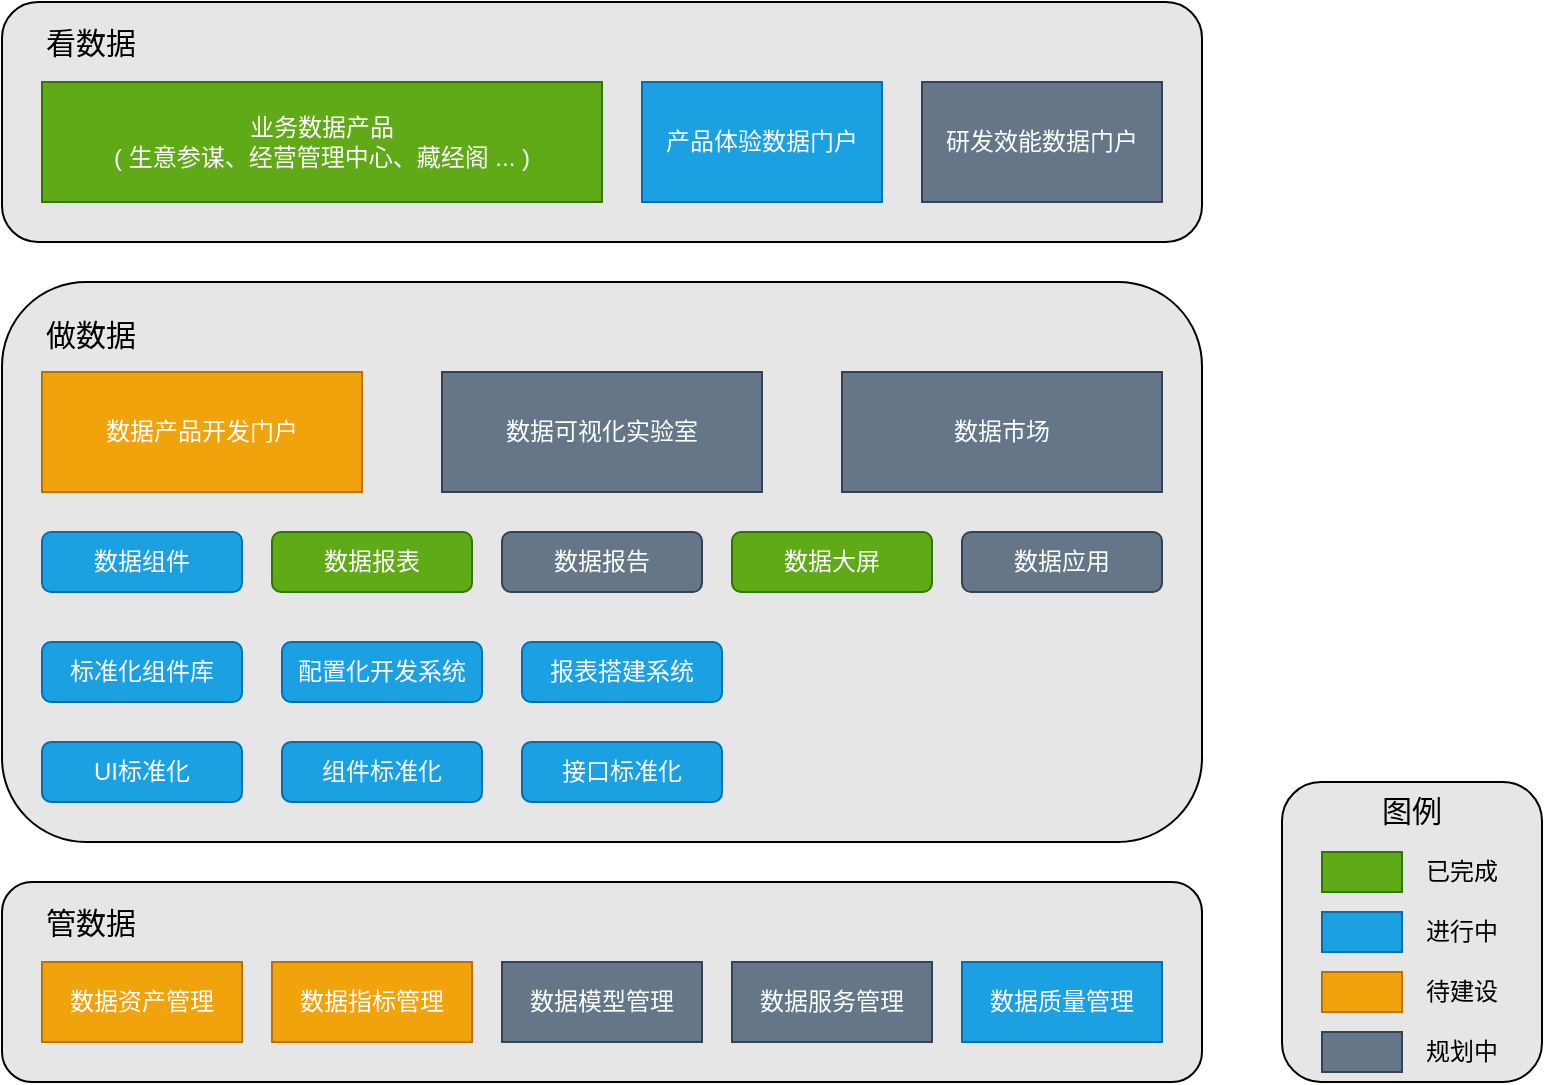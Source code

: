 <mxfile version="11.3.0" type="github" pages="1"><diagram id="Cd5UeLpFRpvCTXqqXAZC" name="Page-1"><mxGraphModel dx="1251" dy="705" grid="1" gridSize="10" guides="1" tooltips="1" connect="1" arrows="1" fold="1" page="1" pageScale="1" pageWidth="850" pageHeight="1100" math="0" shadow="0"><root><mxCell id="0"/><mxCell id="1" parent="0"/><mxCell id="AJPil6lM2txpd6eZcBdz-49" value="" style="rounded=1;whiteSpace=wrap;html=1;fillColor=#E6E6E6;align=center;" vertex="1" parent="1"><mxGeometry x="900" y="430" width="130" height="150" as="geometry"/></mxCell><mxCell id="AJPil6lM2txpd6eZcBdz-47" value="" style="rounded=1;whiteSpace=wrap;html=1;fillColor=#E6E6E6;align=center;" vertex="1" parent="1"><mxGeometry x="260" y="480" width="600" height="100" as="geometry"/></mxCell><mxCell id="AJPil6lM2txpd6eZcBdz-46" value="" style="rounded=1;whiteSpace=wrap;html=1;fillColor=#E6E6E6;align=center;" vertex="1" parent="1"><mxGeometry x="260" y="180" width="600" height="280" as="geometry"/></mxCell><mxCell id="AJPil6lM2txpd6eZcBdz-44" value="" style="rounded=1;whiteSpace=wrap;html=1;fillColor=#E6E6E6;align=center;" vertex="1" parent="1"><mxGeometry x="260" y="40" width="600" height="120" as="geometry"/></mxCell><mxCell id="AJPil6lM2txpd6eZcBdz-2" value="数据资产管理" style="rounded=0;whiteSpace=wrap;html=1;fillColor=#f0a30a;strokeColor=#BD7000;fontColor=#ffffff;" vertex="1" parent="1"><mxGeometry x="280" y="520" width="100" height="40" as="geometry"/></mxCell><mxCell id="AJPil6lM2txpd6eZcBdz-3" value="数据指标管理" style="rounded=0;whiteSpace=wrap;html=1;fillColor=#f0a30a;strokeColor=#BD7000;fontColor=#ffffff;" vertex="1" parent="1"><mxGeometry x="395" y="520" width="100" height="40" as="geometry"/></mxCell><mxCell id="AJPil6lM2txpd6eZcBdz-4" value="产品体验数据门户" style="rounded=0;whiteSpace=wrap;html=1;fillColor=#1ba1e2;strokeColor=#006EAF;fontColor=#ffffff;" vertex="1" parent="1"><mxGeometry x="580" y="80" width="120" height="60" as="geometry"/></mxCell><mxCell id="AJPil6lM2txpd6eZcBdz-5" value="做数据" style="text;html=1;strokeColor=none;fillColor=none;align=left;verticalAlign=middle;whiteSpace=wrap;rounded=0;fontSize=15;" vertex="1" parent="1"><mxGeometry x="280" y="196" width="50" height="20" as="geometry"/></mxCell><mxCell id="AJPil6lM2txpd6eZcBdz-6" value="看数据" style="text;html=1;strokeColor=none;fillColor=none;align=left;verticalAlign=middle;whiteSpace=wrap;rounded=0;fontSize=15;" vertex="1" parent="1"><mxGeometry x="280" y="50" width="50" height="20" as="geometry"/></mxCell><mxCell id="AJPil6lM2txpd6eZcBdz-7" value="管数据" style="text;html=1;strokeColor=none;fillColor=none;align=left;verticalAlign=middle;whiteSpace=wrap;rounded=0;fontSize=15;" vertex="1" parent="1"><mxGeometry x="280" y="490" width="50" height="20" as="geometry"/></mxCell><mxCell id="AJPil6lM2txpd6eZcBdz-8" value="数据质量管理" style="rounded=0;whiteSpace=wrap;html=1;fillColor=#1ba1e2;strokeColor=#006EAF;fontColor=#ffffff;" vertex="1" parent="1"><mxGeometry x="740" y="520" width="100" height="40" as="geometry"/></mxCell><mxCell id="AJPil6lM2txpd6eZcBdz-9" value="数据服务管理" style="rounded=0;whiteSpace=wrap;html=1;fillColor=#647687;strokeColor=#314354;fontColor=#ffffff;" vertex="1" parent="1"><mxGeometry x="625" y="520" width="100" height="40" as="geometry"/></mxCell><mxCell id="AJPil6lM2txpd6eZcBdz-10" value="数据模型管理" style="rounded=0;whiteSpace=wrap;html=1;fillColor=#647687;strokeColor=#314354;fontColor=#ffffff;" vertex="1" parent="1"><mxGeometry x="510" y="520" width="100" height="40" as="geometry"/></mxCell><mxCell id="AJPil6lM2txpd6eZcBdz-11" value="业务数据产品&lt;br&gt;( 生意参谋、经营管理中心、藏经阁 ... )" style="rounded=0;whiteSpace=wrap;html=1;fillColor=#60a917;strokeColor=#2D7600;fontColor=#ffffff;" vertex="1" parent="1"><mxGeometry x="280" y="80" width="280" height="60" as="geometry"/></mxCell><mxCell id="AJPil6lM2txpd6eZcBdz-12" value="数据可视化实验室" style="rounded=0;whiteSpace=wrap;html=1;fillColor=#647687;strokeColor=#314354;fontColor=#ffffff;" vertex="1" parent="1"><mxGeometry x="480" y="225" width="160" height="60" as="geometry"/></mxCell><mxCell id="AJPil6lM2txpd6eZcBdz-13" value="研发效能数据门户" style="rounded=0;whiteSpace=wrap;html=1;fillColor=#647687;strokeColor=#314354;fontColor=#ffffff;" vertex="1" parent="1"><mxGeometry x="720" y="80" width="120" height="60" as="geometry"/></mxCell><mxCell id="AJPil6lM2txpd6eZcBdz-14" value="标准化组件库" style="rounded=1;whiteSpace=wrap;html=1;align=center;fillColor=#1ba1e2;strokeColor=#006EAF;fontColor=#ffffff;" vertex="1" parent="1"><mxGeometry x="280" y="360" width="100" height="30" as="geometry"/></mxCell><mxCell id="AJPil6lM2txpd6eZcBdz-15" value="配置化开发系统" style="rounded=1;whiteSpace=wrap;html=1;align=center;fillColor=#1ba1e2;strokeColor=#006EAF;fontColor=#ffffff;" vertex="1" parent="1"><mxGeometry x="400" y="360" width="100" height="30" as="geometry"/></mxCell><mxCell id="AJPil6lM2txpd6eZcBdz-16" value="UI标准化" style="rounded=1;whiteSpace=wrap;html=1;align=center;fillColor=#1ba1e2;strokeColor=#006EAF;fontColor=#ffffff;" vertex="1" parent="1"><mxGeometry x="280" y="410" width="100" height="30" as="geometry"/></mxCell><mxCell id="AJPil6lM2txpd6eZcBdz-17" value="组件标准化" style="rounded=1;whiteSpace=wrap;html=1;align=center;fillColor=#1ba1e2;strokeColor=#006EAF;fontColor=#ffffff;" vertex="1" parent="1"><mxGeometry x="400" y="410" width="100" height="30" as="geometry"/></mxCell><mxCell id="AJPil6lM2txpd6eZcBdz-18" value="接口标准化" style="rounded=1;whiteSpace=wrap;html=1;align=center;fillColor=#1ba1e2;strokeColor=#006EAF;fontColor=#ffffff;" vertex="1" parent="1"><mxGeometry x="520" y="410" width="100" height="30" as="geometry"/></mxCell><mxCell id="AJPil6lM2txpd6eZcBdz-19" value="数据产品开发门户" style="rounded=0;whiteSpace=wrap;html=1;fillColor=#f0a30a;strokeColor=#BD7000;fontColor=#ffffff;" vertex="1" parent="1"><mxGeometry x="280" y="225" width="160" height="60" as="geometry"/></mxCell><mxCell id="AJPil6lM2txpd6eZcBdz-21" value="数据组件" style="rounded=1;whiteSpace=wrap;html=1;align=center;fillColor=#1ba1e2;strokeColor=#006EAF;fontColor=#ffffff;" vertex="1" parent="1"><mxGeometry x="280" y="305" width="100" height="30" as="geometry"/></mxCell><mxCell id="AJPil6lM2txpd6eZcBdz-22" value="数据报表" style="rounded=1;whiteSpace=wrap;html=1;align=center;fillColor=#60a917;strokeColor=#2D7600;fontColor=#ffffff;" vertex="1" parent="1"><mxGeometry x="395" y="305" width="100" height="30" as="geometry"/></mxCell><mxCell id="AJPil6lM2txpd6eZcBdz-23" value="数据报告" style="rounded=1;whiteSpace=wrap;html=1;align=center;fillColor=#647687;strokeColor=#314354;fontColor=#ffffff;" vertex="1" parent="1"><mxGeometry x="510" y="305" width="100" height="30" as="geometry"/></mxCell><mxCell id="AJPil6lM2txpd6eZcBdz-24" value="数据大屏" style="rounded=1;whiteSpace=wrap;html=1;align=center;fillColor=#60a917;strokeColor=#2D7600;fontColor=#ffffff;" vertex="1" parent="1"><mxGeometry x="625" y="305" width="100" height="30" as="geometry"/></mxCell><mxCell id="AJPil6lM2txpd6eZcBdz-25" value="数据应用" style="rounded=1;whiteSpace=wrap;html=1;align=center;fillColor=#647687;strokeColor=#314354;fontColor=#ffffff;" vertex="1" parent="1"><mxGeometry x="740" y="305" width="100" height="30" as="geometry"/></mxCell><mxCell id="AJPil6lM2txpd6eZcBdz-26" value="报表搭建系统" style="rounded=1;whiteSpace=wrap;html=1;align=center;fillColor=#1ba1e2;strokeColor=#006EAF;fontColor=#ffffff;" vertex="1" parent="1"><mxGeometry x="520" y="360" width="100" height="30" as="geometry"/></mxCell><mxCell id="AJPil6lM2txpd6eZcBdz-36" value="数据市场" style="rounded=0;whiteSpace=wrap;html=1;fillColor=#647687;strokeColor=#314354;fontColor=#ffffff;" vertex="1" parent="1"><mxGeometry x="680" y="225" width="160" height="60" as="geometry"/></mxCell><mxCell id="AJPil6lM2txpd6eZcBdz-40" value="" style="group" vertex="1" connectable="0" parent="1"><mxGeometry x="920" y="465" width="90" height="110" as="geometry"/></mxCell><mxCell id="AJPil6lM2txpd6eZcBdz-28" value="" style="rounded=0;whiteSpace=wrap;html=1;align=center;fillColor=#60a917;strokeColor=#2D7600;fontColor=#ffffff;" vertex="1" parent="AJPil6lM2txpd6eZcBdz-40"><mxGeometry width="40" height="20" as="geometry"/></mxCell><mxCell id="AJPil6lM2txpd6eZcBdz-29" value="" style="rounded=0;whiteSpace=wrap;html=1;align=center;fillColor=#1ba1e2;strokeColor=#006EAF;fontColor=#ffffff;" vertex="1" parent="AJPil6lM2txpd6eZcBdz-40"><mxGeometry y="30" width="40" height="20" as="geometry"/></mxCell><mxCell id="AJPil6lM2txpd6eZcBdz-30" value="" style="rounded=0;whiteSpace=wrap;html=1;align=center;fillColor=#f0a30a;strokeColor=#BD7000;fontColor=#ffffff;" vertex="1" parent="AJPil6lM2txpd6eZcBdz-40"><mxGeometry y="60" width="40" height="20" as="geometry"/></mxCell><mxCell id="AJPil6lM2txpd6eZcBdz-31" value="已完成" style="text;html=1;strokeColor=none;fillColor=none;align=center;verticalAlign=middle;whiteSpace=wrap;rounded=0;" vertex="1" parent="AJPil6lM2txpd6eZcBdz-40"><mxGeometry x="50" width="40" height="20" as="geometry"/></mxCell><mxCell id="AJPil6lM2txpd6eZcBdz-32" value="进行中" style="text;html=1;strokeColor=none;fillColor=none;align=center;verticalAlign=middle;whiteSpace=wrap;rounded=0;" vertex="1" parent="AJPil6lM2txpd6eZcBdz-40"><mxGeometry x="50" y="30" width="40" height="20" as="geometry"/></mxCell><mxCell id="AJPil6lM2txpd6eZcBdz-33" value="待建设" style="text;html=1;strokeColor=none;fillColor=none;align=center;verticalAlign=middle;whiteSpace=wrap;rounded=0;" vertex="1" parent="AJPil6lM2txpd6eZcBdz-40"><mxGeometry x="50" y="60" width="40" height="20" as="geometry"/></mxCell><mxCell id="AJPil6lM2txpd6eZcBdz-38" value="" style="rounded=0;whiteSpace=wrap;html=1;align=center;fillColor=#647687;strokeColor=#314354;fontColor=#ffffff;" vertex="1" parent="AJPil6lM2txpd6eZcBdz-40"><mxGeometry y="90" width="40" height="20" as="geometry"/></mxCell><mxCell id="AJPil6lM2txpd6eZcBdz-39" value="规划中" style="text;html=1;strokeColor=none;fillColor=none;align=center;verticalAlign=middle;whiteSpace=wrap;rounded=0;" vertex="1" parent="AJPil6lM2txpd6eZcBdz-40"><mxGeometry x="50" y="90" width="40" height="20" as="geometry"/></mxCell><mxCell id="AJPil6lM2txpd6eZcBdz-50" value="图例" style="text;html=1;strokeColor=none;fillColor=none;align=center;verticalAlign=middle;whiteSpace=wrap;rounded=0;fontSize=15;" vertex="1" parent="1"><mxGeometry x="945" y="434" width="40" height="20" as="geometry"/></mxCell></root></mxGraphModel></diagram></mxfile>